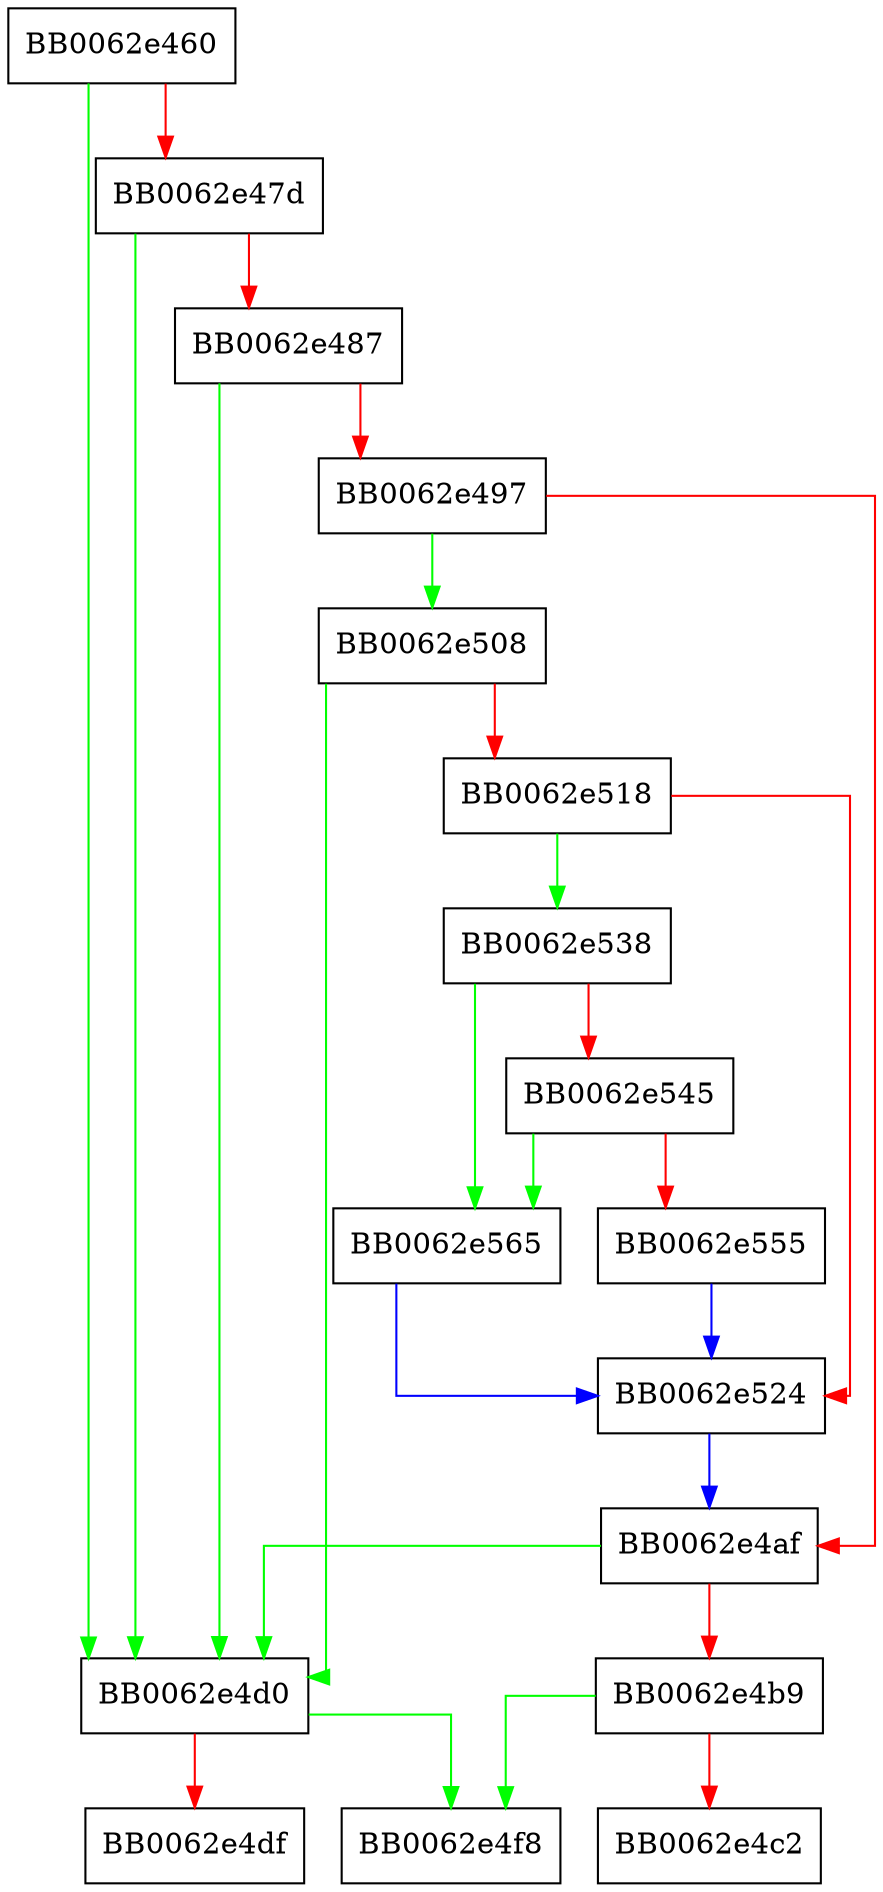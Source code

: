 digraph RAND_status {
  node [shape="box"];
  graph [splines=ortho];
  BB0062e460 -> BB0062e4d0 [color="green"];
  BB0062e460 -> BB0062e47d [color="red"];
  BB0062e47d -> BB0062e4d0 [color="green"];
  BB0062e47d -> BB0062e487 [color="red"];
  BB0062e487 -> BB0062e4d0 [color="green"];
  BB0062e487 -> BB0062e497 [color="red"];
  BB0062e497 -> BB0062e508 [color="green"];
  BB0062e497 -> BB0062e4af [color="red"];
  BB0062e4af -> BB0062e4d0 [color="green"];
  BB0062e4af -> BB0062e4b9 [color="red"];
  BB0062e4b9 -> BB0062e4f8 [color="green"];
  BB0062e4b9 -> BB0062e4c2 [color="red"];
  BB0062e4d0 -> BB0062e4f8 [color="green"];
  BB0062e4d0 -> BB0062e4df [color="red"];
  BB0062e508 -> BB0062e4d0 [color="green"];
  BB0062e508 -> BB0062e518 [color="red"];
  BB0062e518 -> BB0062e538 [color="green"];
  BB0062e518 -> BB0062e524 [color="red"];
  BB0062e524 -> BB0062e4af [color="blue"];
  BB0062e538 -> BB0062e565 [color="green"];
  BB0062e538 -> BB0062e545 [color="red"];
  BB0062e545 -> BB0062e565 [color="green"];
  BB0062e545 -> BB0062e555 [color="red"];
  BB0062e555 -> BB0062e524 [color="blue"];
  BB0062e565 -> BB0062e524 [color="blue"];
}